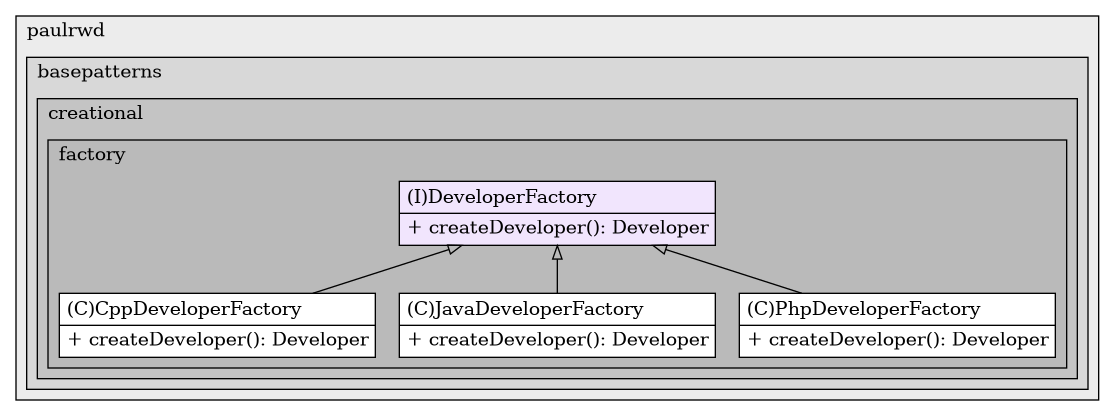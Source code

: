 @startuml

/' diagram meta data start
config=StructureConfiguration;
{
  "projectClassification": {
    "searchMode": "OpenProject", // OpenProject, AllProjects
    "includedProjects": "",
    "pathEndKeywords": "*.impl",
    "isClientPath": "",
    "isClientName": "",
    "isTestPath": "",
    "isTestName": "",
    "isMappingPath": "",
    "isMappingName": "",
    "isDataAccessPath": "",
    "isDataAccessName": "",
    "isDataStructurePath": "",
    "isDataStructureName": "",
    "isInterfaceStructuresPath": "",
    "isInterfaceStructuresName": "",
    "isEntryPointPath": "",
    "isEntryPointName": "",
    "treatFinalFieldsAsMandatory": false
  },
  "graphRestriction": {
    "classPackageExcludeFilter": "",
    "classPackageIncludeFilter": "",
    "classNameExcludeFilter": "",
    "classNameIncludeFilter": "",
    "methodNameExcludeFilter": "",
    "methodNameIncludeFilter": "",
    "removeByInheritance": "", // inheritance/annotation based filtering is done in a second step
    "removeByAnnotation": "",
    "removeByClassPackage": "", // cleanup the graph after inheritance/annotation based filtering is done
    "removeByClassName": "",
    "cutMappings": false,
    "cutEnum": false,
    "cutTests": true,
    "cutClient": true,
    "cutDataAccess": false,
    "cutInterfaceStructures": false,
    "cutDataStructures": false,
    "cutGetterAndSetter": false,
    "cutConstructors": false
  },
  "graphTraversal": {
    "forwardDepth": 999,
    "backwardDepth": 0,
    "classPackageExcludeFilter": "",
    "classPackageIncludeFilter": "",
    "classNameExcludeFilter": "",
    "classNameIncludeFilter": "",
    "methodNameExcludeFilter": "",
    "methodNameIncludeFilter": "",
    "hideMappings": false,
    "hideDataStructures": false,
    "hidePrivateMethods": false,
    "hideInterfaceCalls": false, // indirection: implementation -> interface (is hidden) -> implementation
    "onlyShowApplicationEntryPoints": false, // root node is included
    "useMethodCallsForStructureDiagram": "ForwardOnly" // ForwardOnly, BothDirections, No
  },
  "details": {
    "aggregation": "GroupByClass", // ByClass, GroupByClass, None
    "showClassGenericTypes": true,
    "showMethods": true,
    "showMethodParameterNames": true,
    "showMethodParameterTypes": true,
    "showMethodReturnType": true,
    "showPackageLevels": 4,
    "showDetailedClassStructure": true
  },
  "rootClass": "ru.paulrwd.basepatterns.creational.factory.DeveloperFactory",
  "extensionCallbackMethod": "" // qualified.class.name#methodName - signature: public static String method(String)
}
diagram meta data end '/



digraph g {
    rankdir="TB"
    splines=polyline
    

'nodes 
subgraph cluster_790392457 { 
   	label=paulrwd
	labeljust=l
	fillcolor="#ececec"
	style=filled
   
   subgraph cluster_1405034443 { 
   	label=basepatterns
	labeljust=l
	fillcolor="#d8d8d8"
	style=filled
   
   subgraph cluster_557907635 { 
   	label=creational
	labeljust=l
	fillcolor="#c4c4c4"
	style=filled
   
   subgraph cluster_165370519 { 
   	label=factory
	labeljust=l
	fillcolor="#bababa"
	style=filled
   
   CppDeveloperFactory768294078[
	label=<<TABLE BORDER="1" CELLBORDER="0" CELLPADDING="4" CELLSPACING="0">
<TR><TD ALIGN="LEFT" >(C)CppDeveloperFactory</TD></TR>
<HR/>
<TR><TD ALIGN="LEFT" >+ createDeveloper(): Developer</TD></TR>
</TABLE>>
	style=filled
	margin=0
	shape=plaintext
	fillcolor="#FFFFFF"
];

DeveloperFactory768294078[
	label=<<TABLE BORDER="1" CELLBORDER="0" CELLPADDING="4" CELLSPACING="0">
<TR><TD ALIGN="LEFT" >(I)DeveloperFactory</TD></TR>
<HR/>
<TR><TD ALIGN="LEFT" >+ createDeveloper(): Developer</TD></TR>
</TABLE>>
	style=filled
	margin=0
	shape=plaintext
	fillcolor="#F1E5FD"
];

JavaDeveloperFactory768294078[
	label=<<TABLE BORDER="1" CELLBORDER="0" CELLPADDING="4" CELLSPACING="0">
<TR><TD ALIGN="LEFT" >(C)JavaDeveloperFactory</TD></TR>
<HR/>
<TR><TD ALIGN="LEFT" >+ createDeveloper(): Developer</TD></TR>
</TABLE>>
	style=filled
	margin=0
	shape=plaintext
	fillcolor="#FFFFFF"
];

PhpDeveloperFactory768294078[
	label=<<TABLE BORDER="1" CELLBORDER="0" CELLPADDING="4" CELLSPACING="0">
<TR><TD ALIGN="LEFT" >(C)PhpDeveloperFactory</TD></TR>
<HR/>
<TR><TD ALIGN="LEFT" >+ createDeveloper(): Developer</TD></TR>
</TABLE>>
	style=filled
	margin=0
	shape=plaintext
	fillcolor="#FFFFFF"
];
} 
} 
} 
} 

'edges    
DeveloperFactory768294078 -> CppDeveloperFactory768294078[arrowhead=none, arrowtail=empty, dir=both];
DeveloperFactory768294078 -> JavaDeveloperFactory768294078[arrowhead=none, arrowtail=empty, dir=both];
DeveloperFactory768294078 -> PhpDeveloperFactory768294078[arrowhead=none, arrowtail=empty, dir=both];
    
}
@enduml